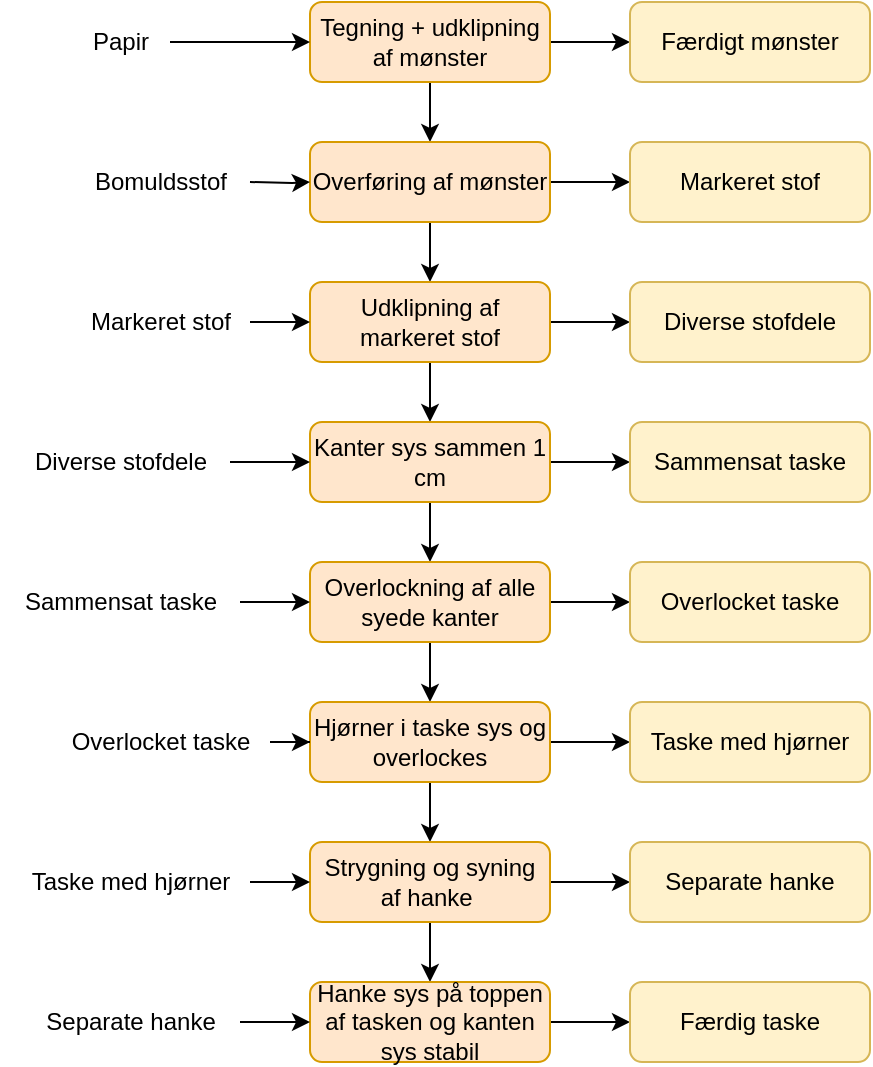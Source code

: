 <mxfile version="20.2.7" type="github">
  <diagram id="C5RBs43oDa-KdzZeNtuy" name="Page-1">
    <mxGraphModel dx="946" dy="614" grid="1" gridSize="10" guides="1" tooltips="1" connect="1" arrows="1" fold="1" page="1" pageScale="1" pageWidth="827" pageHeight="1169" math="0" shadow="0">
      <root>
        <mxCell id="WIyWlLk6GJQsqaUBKTNV-0" />
        <mxCell id="WIyWlLk6GJQsqaUBKTNV-1" parent="WIyWlLk6GJQsqaUBKTNV-0" />
        <mxCell id="oULk6Vh2SIBAOdDKfZh6-1" value="" style="edgeStyle=orthogonalEdgeStyle;rounded=0;orthogonalLoop=1;jettySize=auto;html=1;" edge="1" parent="WIyWlLk6GJQsqaUBKTNV-1" source="WIyWlLk6GJQsqaUBKTNV-3" target="oULk6Vh2SIBAOdDKfZh6-0">
          <mxGeometry relative="1" as="geometry" />
        </mxCell>
        <mxCell id="oULk6Vh2SIBAOdDKfZh6-12" value="" style="edgeStyle=orthogonalEdgeStyle;rounded=0;orthogonalLoop=1;jettySize=auto;html=1;" edge="1" parent="WIyWlLk6GJQsqaUBKTNV-1" source="WIyWlLk6GJQsqaUBKTNV-3" target="oULk6Vh2SIBAOdDKfZh6-11">
          <mxGeometry relative="1" as="geometry" />
        </mxCell>
        <mxCell id="WIyWlLk6GJQsqaUBKTNV-3" value="Tegning + udklipning af mønster" style="rounded=1;whiteSpace=wrap;html=1;fontSize=12;glass=0;strokeWidth=1;shadow=0;fillColor=#ffe6cc;strokeColor=#d79b00;" parent="WIyWlLk6GJQsqaUBKTNV-1" vertex="1">
          <mxGeometry x="160" y="80" width="120" height="40" as="geometry" />
        </mxCell>
        <mxCell id="oULk6Vh2SIBAOdDKfZh6-3" value="" style="edgeStyle=orthogonalEdgeStyle;rounded=0;orthogonalLoop=1;jettySize=auto;html=1;" edge="1" parent="WIyWlLk6GJQsqaUBKTNV-1" source="oULk6Vh2SIBAOdDKfZh6-0" target="oULk6Vh2SIBAOdDKfZh6-2">
          <mxGeometry relative="1" as="geometry" />
        </mxCell>
        <mxCell id="oULk6Vh2SIBAOdDKfZh6-14" value="" style="edgeStyle=orthogonalEdgeStyle;rounded=0;orthogonalLoop=1;jettySize=auto;html=1;" edge="1" parent="WIyWlLk6GJQsqaUBKTNV-1" source="oULk6Vh2SIBAOdDKfZh6-0" target="oULk6Vh2SIBAOdDKfZh6-13">
          <mxGeometry relative="1" as="geometry" />
        </mxCell>
        <mxCell id="oULk6Vh2SIBAOdDKfZh6-0" value="Overføring af mønster" style="rounded=1;whiteSpace=wrap;html=1;fontSize=12;glass=0;strokeWidth=1;shadow=0;fillColor=#ffe6cc;strokeColor=#d79b00;" vertex="1" parent="WIyWlLk6GJQsqaUBKTNV-1">
          <mxGeometry x="160" y="150" width="120" height="40" as="geometry" />
        </mxCell>
        <mxCell id="oULk6Vh2SIBAOdDKfZh6-5" value="" style="edgeStyle=orthogonalEdgeStyle;rounded=0;orthogonalLoop=1;jettySize=auto;html=1;" edge="1" parent="WIyWlLk6GJQsqaUBKTNV-1" source="oULk6Vh2SIBAOdDKfZh6-2" target="oULk6Vh2SIBAOdDKfZh6-4">
          <mxGeometry relative="1" as="geometry" />
        </mxCell>
        <mxCell id="oULk6Vh2SIBAOdDKfZh6-16" value="" style="edgeStyle=orthogonalEdgeStyle;rounded=0;orthogonalLoop=1;jettySize=auto;html=1;" edge="1" parent="WIyWlLk6GJQsqaUBKTNV-1" source="oULk6Vh2SIBAOdDKfZh6-2" target="oULk6Vh2SIBAOdDKfZh6-15">
          <mxGeometry relative="1" as="geometry" />
        </mxCell>
        <mxCell id="oULk6Vh2SIBAOdDKfZh6-2" value="Udklipning af markeret stof" style="rounded=1;whiteSpace=wrap;html=1;fontSize=12;glass=0;strokeWidth=1;shadow=0;fillColor=#ffe6cc;strokeColor=#d79b00;" vertex="1" parent="WIyWlLk6GJQsqaUBKTNV-1">
          <mxGeometry x="160" y="220" width="120" height="40" as="geometry" />
        </mxCell>
        <mxCell id="oULk6Vh2SIBAOdDKfZh6-7" value="" style="edgeStyle=orthogonalEdgeStyle;rounded=0;orthogonalLoop=1;jettySize=auto;html=1;" edge="1" parent="WIyWlLk6GJQsqaUBKTNV-1" source="oULk6Vh2SIBAOdDKfZh6-4" target="oULk6Vh2SIBAOdDKfZh6-6">
          <mxGeometry relative="1" as="geometry" />
        </mxCell>
        <mxCell id="oULk6Vh2SIBAOdDKfZh6-18" value="" style="edgeStyle=orthogonalEdgeStyle;rounded=0;orthogonalLoop=1;jettySize=auto;html=1;" edge="1" parent="WIyWlLk6GJQsqaUBKTNV-1" source="oULk6Vh2SIBAOdDKfZh6-4" target="oULk6Vh2SIBAOdDKfZh6-17">
          <mxGeometry relative="1" as="geometry" />
        </mxCell>
        <mxCell id="oULk6Vh2SIBAOdDKfZh6-4" value="Kanter sys sammen 1 cm" style="rounded=1;whiteSpace=wrap;html=1;fontSize=12;glass=0;strokeWidth=1;shadow=0;fillColor=#ffe6cc;strokeColor=#d79b00;" vertex="1" parent="WIyWlLk6GJQsqaUBKTNV-1">
          <mxGeometry x="160" y="290" width="120" height="40" as="geometry" />
        </mxCell>
        <mxCell id="oULk6Vh2SIBAOdDKfZh6-9" value="" style="edgeStyle=orthogonalEdgeStyle;rounded=0;orthogonalLoop=1;jettySize=auto;html=1;" edge="1" parent="WIyWlLk6GJQsqaUBKTNV-1" source="oULk6Vh2SIBAOdDKfZh6-6" target="oULk6Vh2SIBAOdDKfZh6-8">
          <mxGeometry relative="1" as="geometry" />
        </mxCell>
        <mxCell id="oULk6Vh2SIBAOdDKfZh6-20" value="" style="edgeStyle=orthogonalEdgeStyle;rounded=0;orthogonalLoop=1;jettySize=auto;html=1;" edge="1" parent="WIyWlLk6GJQsqaUBKTNV-1" source="oULk6Vh2SIBAOdDKfZh6-6" target="oULk6Vh2SIBAOdDKfZh6-19">
          <mxGeometry relative="1" as="geometry" />
        </mxCell>
        <mxCell id="oULk6Vh2SIBAOdDKfZh6-6" value="Overlockning af alle syede kanter" style="rounded=1;whiteSpace=wrap;html=1;fontSize=12;glass=0;strokeWidth=1;shadow=0;fillColor=#ffe6cc;strokeColor=#d79b00;" vertex="1" parent="WIyWlLk6GJQsqaUBKTNV-1">
          <mxGeometry x="160" y="360" width="120" height="40" as="geometry" />
        </mxCell>
        <mxCell id="oULk6Vh2SIBAOdDKfZh6-22" value="" style="edgeStyle=orthogonalEdgeStyle;rounded=0;orthogonalLoop=1;jettySize=auto;html=1;" edge="1" parent="WIyWlLk6GJQsqaUBKTNV-1" source="oULk6Vh2SIBAOdDKfZh6-8" target="oULk6Vh2SIBAOdDKfZh6-21">
          <mxGeometry relative="1" as="geometry" />
        </mxCell>
        <mxCell id="oULk6Vh2SIBAOdDKfZh6-50" value="" style="edgeStyle=orthogonalEdgeStyle;rounded=0;orthogonalLoop=1;jettySize=auto;html=1;entryX=0.5;entryY=0;entryDx=0;entryDy=0;" edge="1" parent="WIyWlLk6GJQsqaUBKTNV-1" source="oULk6Vh2SIBAOdDKfZh6-8" target="oULk6Vh2SIBAOdDKfZh6-42">
          <mxGeometry relative="1" as="geometry">
            <mxPoint x="230" y="490" as="targetPoint" />
          </mxGeometry>
        </mxCell>
        <mxCell id="oULk6Vh2SIBAOdDKfZh6-8" value="Hjørner i taske sys og overlockes" style="rounded=1;whiteSpace=wrap;html=1;fontSize=12;glass=0;strokeWidth=1;shadow=0;fillColor=#ffe6cc;strokeColor=#d79b00;" vertex="1" parent="WIyWlLk6GJQsqaUBKTNV-1">
          <mxGeometry x="160" y="430" width="120" height="40" as="geometry" />
        </mxCell>
        <mxCell id="oULk6Vh2SIBAOdDKfZh6-11" value="Færdigt mønster" style="rounded=1;whiteSpace=wrap;html=1;fontSize=12;glass=0;strokeWidth=1;shadow=0;fillColor=#fff2cc;strokeColor=#d6b656;" vertex="1" parent="WIyWlLk6GJQsqaUBKTNV-1">
          <mxGeometry x="320" y="80" width="120" height="40" as="geometry" />
        </mxCell>
        <mxCell id="oULk6Vh2SIBAOdDKfZh6-13" value="Markeret stof" style="rounded=1;whiteSpace=wrap;html=1;fontSize=12;glass=0;strokeWidth=1;shadow=0;fillColor=#fff2cc;strokeColor=#d6b656;" vertex="1" parent="WIyWlLk6GJQsqaUBKTNV-1">
          <mxGeometry x="320" y="150" width="120" height="40" as="geometry" />
        </mxCell>
        <mxCell id="oULk6Vh2SIBAOdDKfZh6-15" value="Diverse stofdele" style="rounded=1;whiteSpace=wrap;html=1;fontSize=12;glass=0;strokeWidth=1;shadow=0;fillColor=#fff2cc;strokeColor=#d6b656;" vertex="1" parent="WIyWlLk6GJQsqaUBKTNV-1">
          <mxGeometry x="320" y="220" width="120" height="40" as="geometry" />
        </mxCell>
        <mxCell id="oULk6Vh2SIBAOdDKfZh6-17" value="Sammensat taske" style="rounded=1;whiteSpace=wrap;html=1;fontSize=12;glass=0;strokeWidth=1;shadow=0;fillColor=#fff2cc;strokeColor=#d6b656;" vertex="1" parent="WIyWlLk6GJQsqaUBKTNV-1">
          <mxGeometry x="320" y="290" width="120" height="40" as="geometry" />
        </mxCell>
        <mxCell id="oULk6Vh2SIBAOdDKfZh6-19" value="Overlocket taske" style="rounded=1;whiteSpace=wrap;html=1;fontSize=12;glass=0;strokeWidth=1;shadow=0;fillColor=#fff2cc;strokeColor=#d6b656;" vertex="1" parent="WIyWlLk6GJQsqaUBKTNV-1">
          <mxGeometry x="320" y="360" width="120" height="40" as="geometry" />
        </mxCell>
        <mxCell id="oULk6Vh2SIBAOdDKfZh6-21" value="Taske med hjørner" style="rounded=1;whiteSpace=wrap;html=1;fontSize=12;glass=0;strokeWidth=1;shadow=0;fillColor=#fff2cc;strokeColor=#d6b656;" vertex="1" parent="WIyWlLk6GJQsqaUBKTNV-1">
          <mxGeometry x="320" y="430" width="120" height="40" as="geometry" />
        </mxCell>
        <mxCell id="oULk6Vh2SIBAOdDKfZh6-32" value="" style="edgeStyle=orthogonalEdgeStyle;rounded=0;orthogonalLoop=1;jettySize=auto;html=1;" edge="1" parent="WIyWlLk6GJQsqaUBKTNV-1" source="oULk6Vh2SIBAOdDKfZh6-23" target="WIyWlLk6GJQsqaUBKTNV-3">
          <mxGeometry relative="1" as="geometry" />
        </mxCell>
        <mxCell id="oULk6Vh2SIBAOdDKfZh6-23" value="Papir" style="text;html=1;align=center;verticalAlign=middle;resizable=0;points=[];autosize=1;strokeColor=none;fillColor=none;" vertex="1" parent="WIyWlLk6GJQsqaUBKTNV-1">
          <mxGeometry x="40" y="85" width="50" height="30" as="geometry" />
        </mxCell>
        <mxCell id="oULk6Vh2SIBAOdDKfZh6-31" value="" style="edgeStyle=orthogonalEdgeStyle;rounded=0;orthogonalLoop=1;jettySize=auto;html=1;" edge="1" parent="WIyWlLk6GJQsqaUBKTNV-1" target="oULk6Vh2SIBAOdDKfZh6-0">
          <mxGeometry relative="1" as="geometry">
            <mxPoint x="130" y="170" as="sourcePoint" />
          </mxGeometry>
        </mxCell>
        <mxCell id="oULk6Vh2SIBAOdDKfZh6-30" value="" style="edgeStyle=orthogonalEdgeStyle;rounded=0;orthogonalLoop=1;jettySize=auto;html=1;" edge="1" parent="WIyWlLk6GJQsqaUBKTNV-1" source="oULk6Vh2SIBAOdDKfZh6-25" target="oULk6Vh2SIBAOdDKfZh6-2">
          <mxGeometry relative="1" as="geometry" />
        </mxCell>
        <mxCell id="oULk6Vh2SIBAOdDKfZh6-25" value="Markeret stof" style="text;html=1;align=center;verticalAlign=middle;resizable=0;points=[];autosize=1;strokeColor=none;fillColor=none;" vertex="1" parent="WIyWlLk6GJQsqaUBKTNV-1">
          <mxGeometry x="40" y="225" width="90" height="30" as="geometry" />
        </mxCell>
        <mxCell id="oULk6Vh2SIBAOdDKfZh6-27" value="" style="edgeStyle=orthogonalEdgeStyle;rounded=0;orthogonalLoop=1;jettySize=auto;html=1;" edge="1" parent="WIyWlLk6GJQsqaUBKTNV-1" source="oULk6Vh2SIBAOdDKfZh6-26" target="oULk6Vh2SIBAOdDKfZh6-4">
          <mxGeometry relative="1" as="geometry" />
        </mxCell>
        <mxCell id="oULk6Vh2SIBAOdDKfZh6-26" value="Diverse stofdele" style="text;html=1;align=center;verticalAlign=middle;resizable=0;points=[];autosize=1;strokeColor=none;fillColor=none;" vertex="1" parent="WIyWlLk6GJQsqaUBKTNV-1">
          <mxGeometry x="10" y="295" width="110" height="30" as="geometry" />
        </mxCell>
        <mxCell id="oULk6Vh2SIBAOdDKfZh6-33" value="" style="edgeStyle=orthogonalEdgeStyle;rounded=0;orthogonalLoop=1;jettySize=auto;html=1;" edge="1" parent="WIyWlLk6GJQsqaUBKTNV-1" source="oULk6Vh2SIBAOdDKfZh6-28" target="oULk6Vh2SIBAOdDKfZh6-6">
          <mxGeometry relative="1" as="geometry" />
        </mxCell>
        <mxCell id="oULk6Vh2SIBAOdDKfZh6-28" value="Sammensat taske" style="text;html=1;align=center;verticalAlign=middle;resizable=0;points=[];autosize=1;strokeColor=none;fillColor=none;" vertex="1" parent="WIyWlLk6GJQsqaUBKTNV-1">
          <mxGeometry x="5" y="365" width="120" height="30" as="geometry" />
        </mxCell>
        <mxCell id="oULk6Vh2SIBAOdDKfZh6-36" value="Bomuldsstof" style="text;html=1;align=center;verticalAlign=middle;resizable=0;points=[];autosize=1;strokeColor=none;fillColor=none;" vertex="1" parent="WIyWlLk6GJQsqaUBKTNV-1">
          <mxGeometry x="40" y="155" width="90" height="30" as="geometry" />
        </mxCell>
        <mxCell id="oULk6Vh2SIBAOdDKfZh6-39" value="" style="edgeStyle=orthogonalEdgeStyle;rounded=0;orthogonalLoop=1;jettySize=auto;html=1;" edge="1" parent="WIyWlLk6GJQsqaUBKTNV-1" source="oULk6Vh2SIBAOdDKfZh6-38" target="oULk6Vh2SIBAOdDKfZh6-8">
          <mxGeometry relative="1" as="geometry" />
        </mxCell>
        <mxCell id="oULk6Vh2SIBAOdDKfZh6-38" value="Overlocket taske" style="text;html=1;align=center;verticalAlign=middle;resizable=0;points=[];autosize=1;strokeColor=none;fillColor=none;" vertex="1" parent="WIyWlLk6GJQsqaUBKTNV-1">
          <mxGeometry x="30" y="435" width="110" height="30" as="geometry" />
        </mxCell>
        <mxCell id="oULk6Vh2SIBAOdDKfZh6-40" value="" style="edgeStyle=orthogonalEdgeStyle;rounded=0;orthogonalLoop=1;jettySize=auto;html=1;" edge="1" parent="WIyWlLk6GJQsqaUBKTNV-1" source="oULk6Vh2SIBAOdDKfZh6-42" target="oULk6Vh2SIBAOdDKfZh6-44">
          <mxGeometry relative="1" as="geometry" />
        </mxCell>
        <mxCell id="oULk6Vh2SIBAOdDKfZh6-41" value="" style="edgeStyle=orthogonalEdgeStyle;rounded=0;orthogonalLoop=1;jettySize=auto;html=1;" edge="1" parent="WIyWlLk6GJQsqaUBKTNV-1" source="oULk6Vh2SIBAOdDKfZh6-42" target="oULk6Vh2SIBAOdDKfZh6-45">
          <mxGeometry relative="1" as="geometry" />
        </mxCell>
        <mxCell id="oULk6Vh2SIBAOdDKfZh6-42" value="Strygning og syning af hanke&amp;nbsp;" style="rounded=1;whiteSpace=wrap;html=1;fontSize=12;glass=0;strokeWidth=1;shadow=0;fillColor=#ffe6cc;strokeColor=#d79b00;" vertex="1" parent="WIyWlLk6GJQsqaUBKTNV-1">
          <mxGeometry x="160" y="500" width="120" height="40" as="geometry" />
        </mxCell>
        <mxCell id="oULk6Vh2SIBAOdDKfZh6-43" value="" style="edgeStyle=orthogonalEdgeStyle;rounded=0;orthogonalLoop=1;jettySize=auto;html=1;" edge="1" parent="WIyWlLk6GJQsqaUBKTNV-1" source="oULk6Vh2SIBAOdDKfZh6-44" target="oULk6Vh2SIBAOdDKfZh6-46">
          <mxGeometry relative="1" as="geometry" />
        </mxCell>
        <mxCell id="oULk6Vh2SIBAOdDKfZh6-44" value="Hanke sys på toppen af tasken og kanten sys stabil" style="rounded=1;whiteSpace=wrap;html=1;fontSize=12;glass=0;strokeWidth=1;shadow=0;fillColor=#ffe6cc;strokeColor=#d79b00;" vertex="1" parent="WIyWlLk6GJQsqaUBKTNV-1">
          <mxGeometry x="160" y="570" width="120" height="40" as="geometry" />
        </mxCell>
        <mxCell id="oULk6Vh2SIBAOdDKfZh6-45" value="&lt;span style=&quot;&quot;&gt;Separate hanke&lt;/span&gt;" style="rounded=1;whiteSpace=wrap;html=1;fontSize=12;glass=0;strokeWidth=1;shadow=0;fillColor=#fff2cc;strokeColor=#d6b656;" vertex="1" parent="WIyWlLk6GJQsqaUBKTNV-1">
          <mxGeometry x="320" y="500" width="120" height="40" as="geometry" />
        </mxCell>
        <mxCell id="oULk6Vh2SIBAOdDKfZh6-46" value="Færdig taske" style="rounded=1;whiteSpace=wrap;html=1;fontSize=12;glass=0;strokeWidth=1;shadow=0;fillColor=#fff2cc;strokeColor=#d6b656;" vertex="1" parent="WIyWlLk6GJQsqaUBKTNV-1">
          <mxGeometry x="320" y="570" width="120" height="40" as="geometry" />
        </mxCell>
        <mxCell id="oULk6Vh2SIBAOdDKfZh6-48" value="" style="edgeStyle=orthogonalEdgeStyle;rounded=0;orthogonalLoop=1;jettySize=auto;html=1;" edge="1" parent="WIyWlLk6GJQsqaUBKTNV-1" source="oULk6Vh2SIBAOdDKfZh6-49" target="oULk6Vh2SIBAOdDKfZh6-44">
          <mxGeometry relative="1" as="geometry" />
        </mxCell>
        <mxCell id="oULk6Vh2SIBAOdDKfZh6-49" value="Separate hanke" style="text;html=1;align=center;verticalAlign=middle;resizable=0;points=[];autosize=1;strokeColor=none;fillColor=none;" vertex="1" parent="WIyWlLk6GJQsqaUBKTNV-1">
          <mxGeometry x="15" y="575" width="110" height="30" as="geometry" />
        </mxCell>
        <mxCell id="oULk6Vh2SIBAOdDKfZh6-52" value="" style="edgeStyle=orthogonalEdgeStyle;rounded=0;orthogonalLoop=1;jettySize=auto;html=1;" edge="1" parent="WIyWlLk6GJQsqaUBKTNV-1" source="oULk6Vh2SIBAOdDKfZh6-51" target="oULk6Vh2SIBAOdDKfZh6-42">
          <mxGeometry relative="1" as="geometry" />
        </mxCell>
        <mxCell id="oULk6Vh2SIBAOdDKfZh6-51" value="Taske med hjørner" style="text;html=1;align=center;verticalAlign=middle;resizable=0;points=[];autosize=1;strokeColor=none;fillColor=none;" vertex="1" parent="WIyWlLk6GJQsqaUBKTNV-1">
          <mxGeometry x="10" y="505" width="120" height="30" as="geometry" />
        </mxCell>
      </root>
    </mxGraphModel>
  </diagram>
</mxfile>
